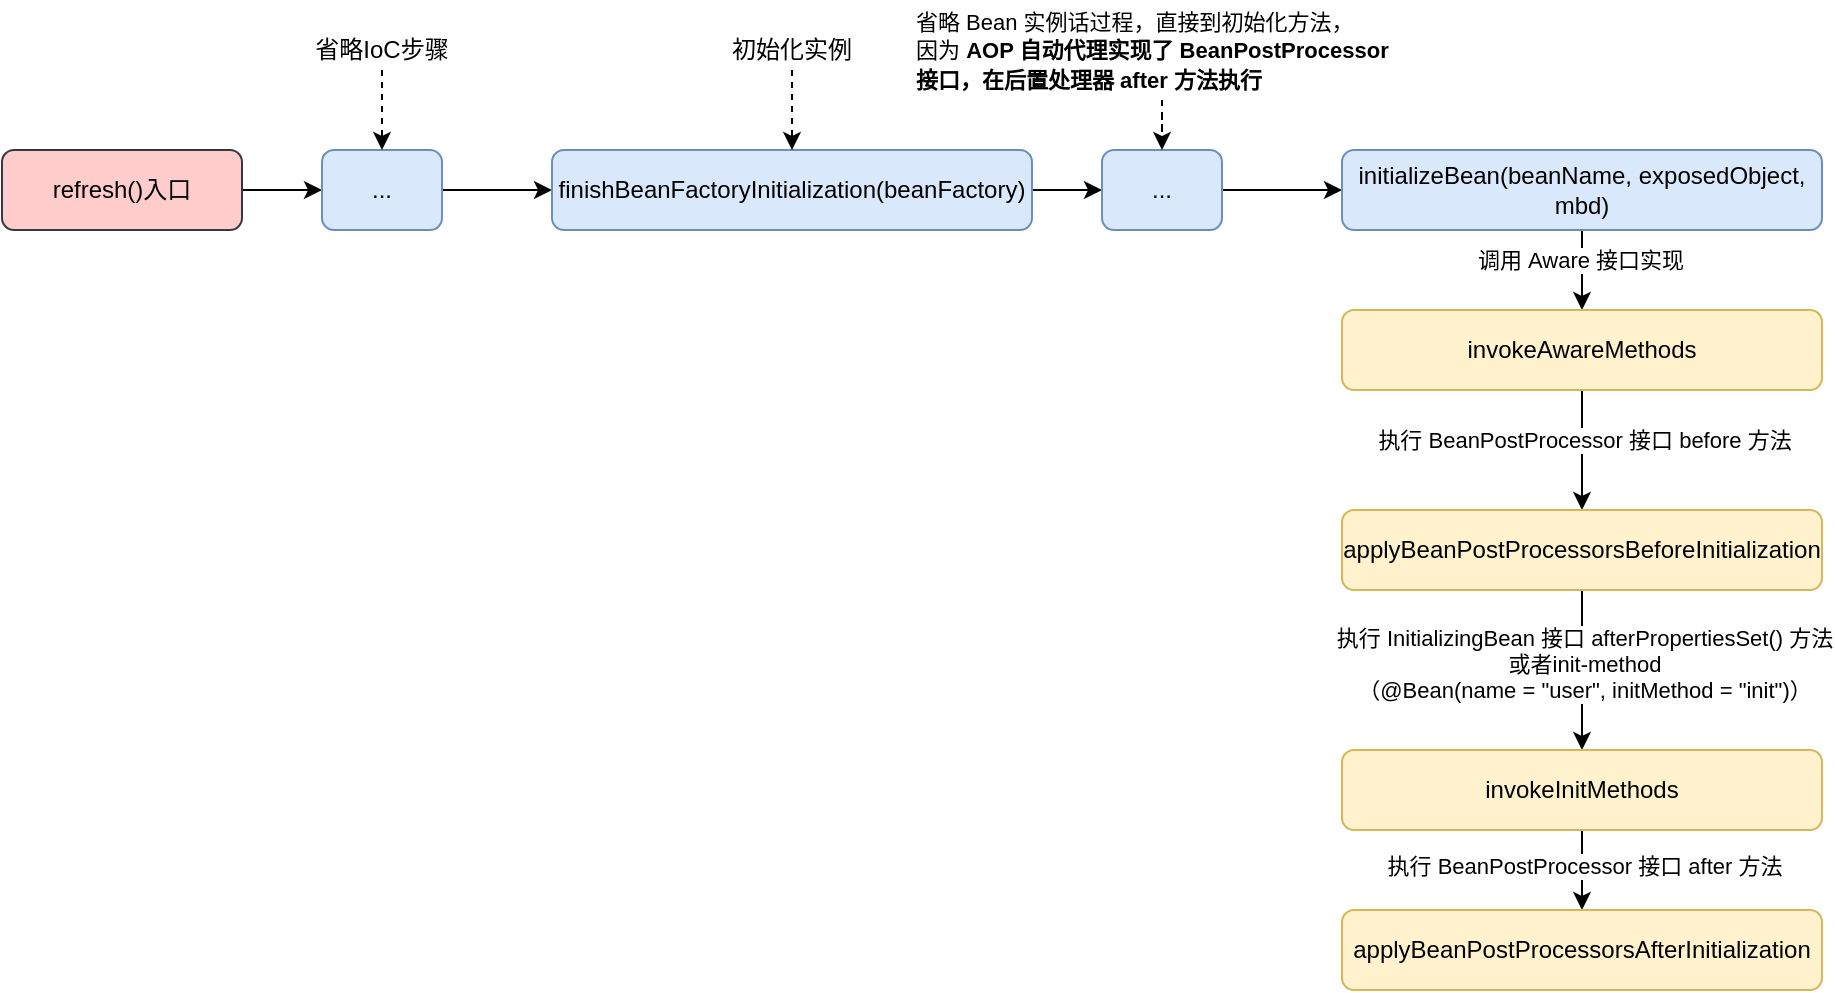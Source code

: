 <mxfile version="14.1.2" type="github">
  <diagram id="0bU8umBcV4iLwMCIOOc6" name="第 1 页">
    <mxGraphModel dx="1113" dy="729" grid="1" gridSize="10" guides="1" tooltips="1" connect="1" arrows="1" fold="1" page="1" pageScale="1" pageWidth="3300" pageHeight="2339" math="0" shadow="0">
      <root>
        <mxCell id="0" />
        <mxCell id="1" parent="0" />
        <mxCell id="FrP4gUGGCShGiQhVi8kW-3" value="" style="edgeStyle=orthogonalEdgeStyle;rounded=0;orthogonalLoop=1;jettySize=auto;html=1;" edge="1" parent="1" source="FrP4gUGGCShGiQhVi8kW-1" target="FrP4gUGGCShGiQhVi8kW-2">
          <mxGeometry relative="1" as="geometry" />
        </mxCell>
        <mxCell id="FrP4gUGGCShGiQhVi8kW-1" value="refresh()入口" style="rounded=1;whiteSpace=wrap;html=1;fillColor=#ffcccc;strokeColor=#36393d;" vertex="1" parent="1">
          <mxGeometry x="320" y="80" width="120" height="40" as="geometry" />
        </mxCell>
        <mxCell id="FrP4gUGGCShGiQhVi8kW-9" value="" style="edgeStyle=orthogonalEdgeStyle;rounded=0;orthogonalLoop=1;jettySize=auto;html=1;" edge="1" parent="1" source="FrP4gUGGCShGiQhVi8kW-2" target="FrP4gUGGCShGiQhVi8kW-8">
          <mxGeometry relative="1" as="geometry" />
        </mxCell>
        <mxCell id="FrP4gUGGCShGiQhVi8kW-2" value="..." style="rounded=1;whiteSpace=wrap;html=1;fillColor=#dae8fc;strokeColor=#6c8ebf;" vertex="1" parent="1">
          <mxGeometry x="480" y="80" width="60" height="40" as="geometry" />
        </mxCell>
        <mxCell id="FrP4gUGGCShGiQhVi8kW-5" value="" style="edgeStyle=orthogonalEdgeStyle;rounded=0;orthogonalLoop=1;jettySize=auto;html=1;dashed=1;" edge="1" parent="1" source="FrP4gUGGCShGiQhVi8kW-4" target="FrP4gUGGCShGiQhVi8kW-2">
          <mxGeometry relative="1" as="geometry" />
        </mxCell>
        <mxCell id="FrP4gUGGCShGiQhVi8kW-4" value="省略IoC步骤" style="text;html=1;strokeColor=none;fillColor=none;align=center;verticalAlign=middle;whiteSpace=wrap;rounded=0;" vertex="1" parent="1">
          <mxGeometry x="460" y="20" width="100" height="20" as="geometry" />
        </mxCell>
        <mxCell id="FrP4gUGGCShGiQhVi8kW-13" value="" style="edgeStyle=orthogonalEdgeStyle;rounded=0;orthogonalLoop=1;jettySize=auto;html=1;" edge="1" parent="1" source="FrP4gUGGCShGiQhVi8kW-8" target="FrP4gUGGCShGiQhVi8kW-12">
          <mxGeometry relative="1" as="geometry" />
        </mxCell>
        <mxCell id="FrP4gUGGCShGiQhVi8kW-8" value="finishBeanFactoryInitialization(beanFactory)" style="rounded=1;whiteSpace=wrap;html=1;fillColor=#dae8fc;strokeColor=#6c8ebf;" vertex="1" parent="1">
          <mxGeometry x="595" y="80" width="240" height="40" as="geometry" />
        </mxCell>
        <mxCell id="FrP4gUGGCShGiQhVi8kW-11" value="" style="edgeStyle=orthogonalEdgeStyle;rounded=0;orthogonalLoop=1;jettySize=auto;html=1;dashed=1;" edge="1" parent="1" source="FrP4gUGGCShGiQhVi8kW-10" target="FrP4gUGGCShGiQhVi8kW-8">
          <mxGeometry relative="1" as="geometry" />
        </mxCell>
        <mxCell id="FrP4gUGGCShGiQhVi8kW-10" value="初始化实例" style="text;html=1;strokeColor=none;fillColor=none;align=center;verticalAlign=middle;whiteSpace=wrap;rounded=0;" vertex="1" parent="1">
          <mxGeometry x="670" y="20" width="90" height="20" as="geometry" />
        </mxCell>
        <mxCell id="FrP4gUGGCShGiQhVi8kW-16" value="" style="edgeStyle=orthogonalEdgeStyle;rounded=0;orthogonalLoop=1;jettySize=auto;html=1;" edge="1" parent="1" source="FrP4gUGGCShGiQhVi8kW-12" target="FrP4gUGGCShGiQhVi8kW-15">
          <mxGeometry relative="1" as="geometry" />
        </mxCell>
        <mxCell id="FrP4gUGGCShGiQhVi8kW-12" value="..." style="rounded=1;whiteSpace=wrap;html=1;fillColor=#dae8fc;strokeColor=#6c8ebf;" vertex="1" parent="1">
          <mxGeometry x="870" y="80" width="60" height="40" as="geometry" />
        </mxCell>
        <mxCell id="FrP4gUGGCShGiQhVi8kW-20" value="" style="edgeStyle=orthogonalEdgeStyle;rounded=0;orthogonalLoop=1;jettySize=auto;html=1;" edge="1" parent="1" source="FrP4gUGGCShGiQhVi8kW-15" target="FrP4gUGGCShGiQhVi8kW-19">
          <mxGeometry relative="1" as="geometry" />
        </mxCell>
        <mxCell id="FrP4gUGGCShGiQhVi8kW-21" value="调用 Aware 接口实现" style="edgeLabel;html=1;align=center;verticalAlign=middle;resizable=0;points=[];" vertex="1" connectable="0" parent="FrP4gUGGCShGiQhVi8kW-20">
          <mxGeometry x="-0.28" y="-1" relative="1" as="geometry">
            <mxPoint as="offset" />
          </mxGeometry>
        </mxCell>
        <mxCell id="FrP4gUGGCShGiQhVi8kW-15" value="initializeBean(beanName, exposedObject, mbd)" style="rounded=1;whiteSpace=wrap;html=1;fillColor=#dae8fc;strokeColor=#6c8ebf;" vertex="1" parent="1">
          <mxGeometry x="990" y="80" width="240" height="40" as="geometry" />
        </mxCell>
        <mxCell id="FrP4gUGGCShGiQhVi8kW-23" value="" style="edgeStyle=orthogonalEdgeStyle;rounded=0;orthogonalLoop=1;jettySize=auto;html=1;" edge="1" parent="1" source="FrP4gUGGCShGiQhVi8kW-19" target="FrP4gUGGCShGiQhVi8kW-22">
          <mxGeometry relative="1" as="geometry" />
        </mxCell>
        <mxCell id="FrP4gUGGCShGiQhVi8kW-24" value="执行 BeanPostProcessor 接口 before 方法" style="edgeLabel;html=1;align=center;verticalAlign=middle;resizable=0;points=[];" vertex="1" connectable="0" parent="FrP4gUGGCShGiQhVi8kW-23">
          <mxGeometry x="-0.167" y="1" relative="1" as="geometry">
            <mxPoint as="offset" />
          </mxGeometry>
        </mxCell>
        <mxCell id="FrP4gUGGCShGiQhVi8kW-19" value="&lt;span style=&quot;text-align: left&quot;&gt;invokeAwareMethods&lt;/span&gt;" style="rounded=1;whiteSpace=wrap;html=1;fillColor=#fff2cc;strokeColor=#d6b656;" vertex="1" parent="1">
          <mxGeometry x="990" y="160" width="240" height="40" as="geometry" />
        </mxCell>
        <mxCell id="FrP4gUGGCShGiQhVi8kW-26" value="" style="edgeStyle=orthogonalEdgeStyle;rounded=0;orthogonalLoop=1;jettySize=auto;html=1;" edge="1" parent="1" source="FrP4gUGGCShGiQhVi8kW-22" target="FrP4gUGGCShGiQhVi8kW-25">
          <mxGeometry relative="1" as="geometry" />
        </mxCell>
        <mxCell id="FrP4gUGGCShGiQhVi8kW-27" value="执行 InitializingBean 接口&amp;nbsp;afterPropertiesSet() 方法&lt;br&gt;或者init-method &lt;br&gt;（@Bean(name = &quot;user&quot;, initMethod = &quot;init&quot;)）" style="edgeLabel;html=1;align=center;verticalAlign=middle;resizable=0;points=[];" vertex="1" connectable="0" parent="FrP4gUGGCShGiQhVi8kW-26">
          <mxGeometry x="-0.075" y="1" relative="1" as="geometry">
            <mxPoint as="offset" />
          </mxGeometry>
        </mxCell>
        <mxCell id="FrP4gUGGCShGiQhVi8kW-22" value="&lt;span style=&quot;text-align: left&quot;&gt;applyBeanPostProcessorsBeforeInitialization&lt;/span&gt;" style="rounded=1;whiteSpace=wrap;html=1;fillColor=#fff2cc;strokeColor=#d6b656;" vertex="1" parent="1">
          <mxGeometry x="990" y="260" width="240" height="40" as="geometry" />
        </mxCell>
        <mxCell id="FrP4gUGGCShGiQhVi8kW-29" value="" style="edgeStyle=orthogonalEdgeStyle;rounded=0;orthogonalLoop=1;jettySize=auto;html=1;" edge="1" parent="1" source="FrP4gUGGCShGiQhVi8kW-25" target="FrP4gUGGCShGiQhVi8kW-28">
          <mxGeometry relative="1" as="geometry" />
        </mxCell>
        <mxCell id="FrP4gUGGCShGiQhVi8kW-30" value="执行 BeanPostProcessor 接口 after 方法" style="edgeLabel;html=1;align=center;verticalAlign=middle;resizable=0;points=[];" vertex="1" connectable="0" parent="FrP4gUGGCShGiQhVi8kW-29">
          <mxGeometry x="-0.133" y="1" relative="1" as="geometry">
            <mxPoint as="offset" />
          </mxGeometry>
        </mxCell>
        <mxCell id="FrP4gUGGCShGiQhVi8kW-25" value="&lt;span style=&quot;text-align: left&quot;&gt;invokeInitMethods&lt;/span&gt;" style="rounded=1;whiteSpace=wrap;html=1;fillColor=#fff2cc;strokeColor=#d6b656;" vertex="1" parent="1">
          <mxGeometry x="990" y="380" width="240" height="40" as="geometry" />
        </mxCell>
        <mxCell id="FrP4gUGGCShGiQhVi8kW-28" value="&lt;span style=&quot;text-align: left&quot;&gt;applyBeanPostProcessorsAfterInitialization&lt;/span&gt;" style="rounded=1;whiteSpace=wrap;html=1;fillColor=#fff2cc;strokeColor=#d6b656;" vertex="1" parent="1">
          <mxGeometry x="990" y="460" width="240" height="40" as="geometry" />
        </mxCell>
        <mxCell id="FrP4gUGGCShGiQhVi8kW-34" style="edgeStyle=orthogonalEdgeStyle;rounded=0;orthogonalLoop=1;jettySize=auto;html=1;entryX=0.5;entryY=0;entryDx=0;entryDy=0;dashed=1;" edge="1" parent="1" source="FrP4gUGGCShGiQhVi8kW-31" target="FrP4gUGGCShGiQhVi8kW-12">
          <mxGeometry relative="1" as="geometry" />
        </mxCell>
        <mxCell id="FrP4gUGGCShGiQhVi8kW-31" value="&lt;span style=&quot;font-size: 11px ; background-color: rgb(255 , 255 , 255)&quot;&gt;省略 Bean 实例话过程，直接到初始化方法，&lt;/span&gt;&lt;br style=&quot;font-size: 11px ; background-color: rgb(255 , 255 , 255)&quot;&gt;&lt;span style=&quot;font-size: 11px ; background-color: rgb(255 , 255 , 255)&quot;&gt;因为&amp;nbsp;&lt;/span&gt;&lt;b style=&quot;font-size: 11px ; background-color: rgb(255 , 255 , 255)&quot;&gt;AOP 自动代理实现了 BeanPostProcessor&lt;br&gt;接口，在后置处理器 after 方法执行&amp;nbsp;&lt;/b&gt;" style="text;html=1;align=left;verticalAlign=middle;resizable=0;points=[];autosize=1;dashed=1;" vertex="1" parent="1">
          <mxGeometry x="775" y="5" width="250" height="50" as="geometry" />
        </mxCell>
      </root>
    </mxGraphModel>
  </diagram>
</mxfile>
